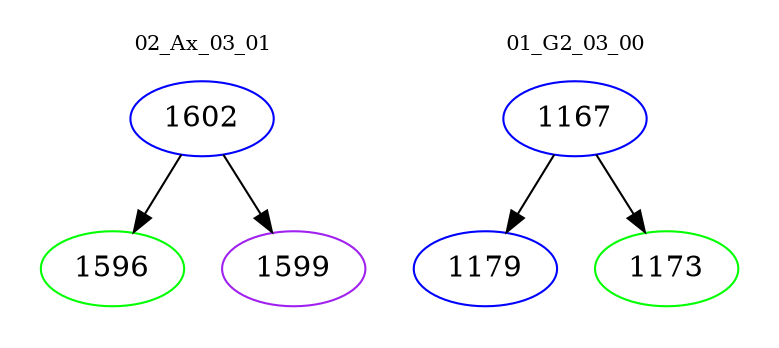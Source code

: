 digraph{
subgraph cluster_0 {
color = white
label = "02_Ax_03_01";
fontsize=10;
T0_1602 [label="1602", color="blue"]
T0_1602 -> T0_1596 [color="black"]
T0_1596 [label="1596", color="green"]
T0_1602 -> T0_1599 [color="black"]
T0_1599 [label="1599", color="purple"]
}
subgraph cluster_1 {
color = white
label = "01_G2_03_00";
fontsize=10;
T1_1167 [label="1167", color="blue"]
T1_1167 -> T1_1179 [color="black"]
T1_1179 [label="1179", color="blue"]
T1_1167 -> T1_1173 [color="black"]
T1_1173 [label="1173", color="green"]
}
}
